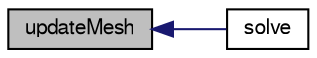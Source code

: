 digraph "updateMesh"
{
  bgcolor="transparent";
  edge [fontname="FreeSans",fontsize="10",labelfontname="FreeSans",labelfontsize="10"];
  node [fontname="FreeSans",fontsize="10",shape=record];
  rankdir="LR";
  Node494 [label="updateMesh",height=0.2,width=0.4,color="black", fillcolor="grey75", style="filled", fontcolor="black"];
  Node494 -> Node495 [dir="back",color="midnightblue",fontsize="10",style="solid",fontname="FreeSans"];
  Node495 [label="solve",height=0.2,width=0.4,color="black",URL="$a23322.html#af7d39f0eac0af0ed5785935ac72a1e7d",tooltip="Solve for motion. "];
}
